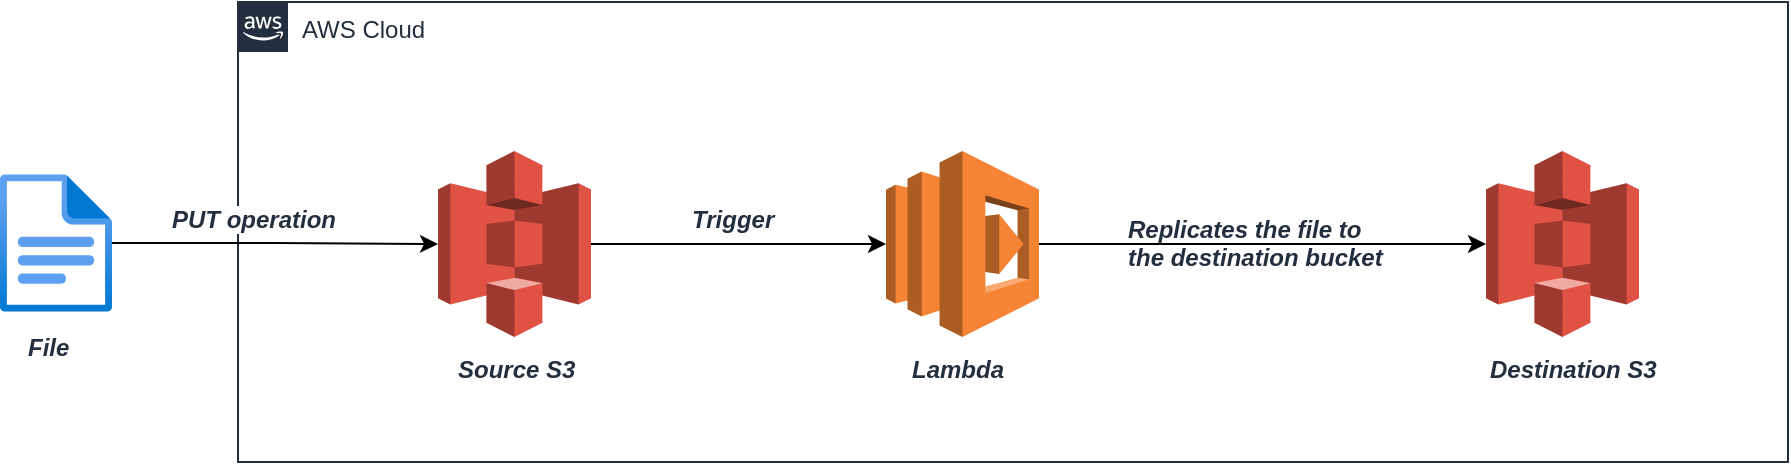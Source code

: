 <mxfile version="16.1.2" type="device"><diagram id="pn1ILGn4MoNRycm5Vb8k" name="Page-1"><mxGraphModel dx="1422" dy="865" grid="0" gridSize="10" guides="1" tooltips="1" connect="1" arrows="1" fold="1" page="0" pageScale="1" pageWidth="1169" pageHeight="827" math="0" shadow="0"><root><mxCell id="0"/><mxCell id="1" parent="0"/><mxCell id="5Iuz0V-mRbNRXlJCeppE-6" style="edgeStyle=orthogonalEdgeStyle;rounded=0;orthogonalLoop=1;jettySize=auto;html=1;entryX=0;entryY=0.5;entryDx=0;entryDy=0;entryPerimeter=0;" edge="1" parent="1" source="5Iuz0V-mRbNRXlJCeppE-3" target="5Iuz0V-mRbNRXlJCeppE-5"><mxGeometry relative="1" as="geometry"/></mxCell><mxCell id="5Iuz0V-mRbNRXlJCeppE-3" value="" style="outlineConnect=0;dashed=0;verticalLabelPosition=bottom;verticalAlign=top;align=center;html=1;shape=mxgraph.aws3.s3;fillColor=#E05243;gradientColor=none;" vertex="1" parent="1"><mxGeometry x="474" y="397.5" width="76.5" height="93" as="geometry"/></mxCell><mxCell id="5Iuz0V-mRbNRXlJCeppE-4" value="" style="outlineConnect=0;dashed=0;verticalLabelPosition=bottom;verticalAlign=top;align=center;html=1;shape=mxgraph.aws3.s3;fillColor=#E05243;gradientColor=none;" vertex="1" parent="1"><mxGeometry x="998" y="397.5" width="76.5" height="93" as="geometry"/></mxCell><mxCell id="5Iuz0V-mRbNRXlJCeppE-7" style="edgeStyle=orthogonalEdgeStyle;rounded=0;orthogonalLoop=1;jettySize=auto;html=1;entryX=0;entryY=0.5;entryDx=0;entryDy=0;entryPerimeter=0;" edge="1" parent="1" source="5Iuz0V-mRbNRXlJCeppE-5" target="5Iuz0V-mRbNRXlJCeppE-4"><mxGeometry relative="1" as="geometry"/></mxCell><mxCell id="5Iuz0V-mRbNRXlJCeppE-5" value="" style="outlineConnect=0;dashed=0;verticalLabelPosition=bottom;verticalAlign=top;align=center;html=1;shape=mxgraph.aws3.lambda;fillColor=#F58534;gradientColor=none;" vertex="1" parent="1"><mxGeometry x="698" y="397.5" width="76.5" height="93" as="geometry"/></mxCell><mxCell id="5Iuz0V-mRbNRXlJCeppE-8" value="AWS Cloud" style="points=[[0,0],[0.25,0],[0.5,0],[0.75,0],[1,0],[1,0.25],[1,0.5],[1,0.75],[1,1],[0.75,1],[0.5,1],[0.25,1],[0,1],[0,0.75],[0,0.5],[0,0.25]];outlineConnect=0;gradientColor=none;html=1;whiteSpace=wrap;fontSize=12;fontStyle=0;container=0;pointerEvents=0;collapsible=0;recursiveResize=0;shape=mxgraph.aws4.group;grIcon=mxgraph.aws4.group_aws_cloud_alt;strokeColor=#232F3E;fillColor=none;verticalAlign=top;align=left;spacingLeft=30;fontColor=#232F3E;dashed=0;" vertex="1" parent="1"><mxGeometry x="374" y="323" width="775" height="230" as="geometry"/></mxCell><mxCell id="5Iuz0V-mRbNRXlJCeppE-14" style="edgeStyle=orthogonalEdgeStyle;rounded=0;orthogonalLoop=1;jettySize=auto;html=1;" edge="1" parent="1" source="5Iuz0V-mRbNRXlJCeppE-13" target="5Iuz0V-mRbNRXlJCeppE-3"><mxGeometry relative="1" as="geometry"/></mxCell><mxCell id="5Iuz0V-mRbNRXlJCeppE-13" value="" style="aspect=fixed;html=1;points=[];align=center;image;fontSize=12;image=img/lib/azure2/general/File.svg;" vertex="1" parent="1"><mxGeometry x="255" y="409" width="56.0" height="69" as="geometry"/></mxCell><mxCell id="5Iuz0V-mRbNRXlJCeppE-9" value="&lt;span style=&quot;color: rgb(35, 47, 62); font-family: helvetica; font-size: 12px; letter-spacing: normal; text-align: left; text-indent: 0px; text-transform: none; word-spacing: 0px; background-color: rgb(255, 255, 255); display: inline; float: none;&quot;&gt;Source S3&lt;/span&gt;" style="text;whiteSpace=wrap;html=1;fontStyle=3" vertex="1" parent="1"><mxGeometry x="481.5" y="493" width="61.5" height="28" as="geometry"/></mxCell><mxCell id="5Iuz0V-mRbNRXlJCeppE-10" value="&lt;span style=&quot;color: rgb(35 , 47 , 62) ; font-family: &amp;#34;helvetica&amp;#34; ; font-size: 12px ; letter-spacing: normal ; text-align: left ; text-indent: 0px ; text-transform: none ; word-spacing: 0px ; background-color: rgb(255 , 255 , 255) ; display: inline ; float: none&quot;&gt;Lambda&lt;/span&gt;" style="text;whiteSpace=wrap;html=1;fontStyle=3" vertex="1" parent="1"><mxGeometry x="708.62" y="493" width="55.25" height="28" as="geometry"/></mxCell><mxCell id="5Iuz0V-mRbNRXlJCeppE-11" value="&lt;span style=&quot;color: rgb(35 , 47 , 62) ; font-family: &amp;#34;helvetica&amp;#34; ; font-size: 12px ; letter-spacing: normal ; text-align: left ; text-indent: 0px ; text-transform: none ; word-spacing: 0px ; background-color: rgb(255 , 255 , 255) ; display: inline ; float: none&quot;&gt;Destination S3&lt;/span&gt;" style="text;whiteSpace=wrap;html=1;fontStyle=3" vertex="1" parent="1"><mxGeometry x="998" y="493" width="94.5" height="28" as="geometry"/></mxCell><mxCell id="5Iuz0V-mRbNRXlJCeppE-12" value="&lt;span style=&quot;color: rgb(35 , 47 , 62) ; font-family: &amp;#34;helvetica&amp;#34; ; font-size: 12px ; letter-spacing: normal ; text-align: left ; text-indent: 0px ; text-transform: none ; word-spacing: 0px ; background-color: rgb(255 , 255 , 255) ; display: inline ; float: none&quot;&gt;Trigger&lt;/span&gt;" style="text;whiteSpace=wrap;html=1;fontStyle=3" vertex="1" parent="1"><mxGeometry x="599" y="418" width="51.5" height="28" as="geometry"/></mxCell><mxCell id="5Iuz0V-mRbNRXlJCeppE-15" value="&lt;font color=&quot;#232f3e&quot; face=&quot;helvetica&quot;&gt;Replicates the file to the destination bucket&lt;/font&gt;" style="text;whiteSpace=wrap;html=1;fontStyle=3" vertex="1" parent="1"><mxGeometry x="817" y="423.25" width="138.5" height="40.5" as="geometry"/></mxCell><mxCell id="5Iuz0V-mRbNRXlJCeppE-16" value="&lt;span style=&quot;color: rgb(35 , 47 , 62) ; font-family: &amp;#34;helvetica&amp;#34; ; font-size: 12px ; letter-spacing: normal ; text-align: left ; text-indent: 0px ; text-transform: none ; word-spacing: 0px ; background-color: rgb(255 , 255 , 255) ; display: inline ; float: none&quot;&gt;File&lt;/span&gt;" style="text;whiteSpace=wrap;html=1;fontStyle=3" vertex="1" parent="1"><mxGeometry x="267.12" y="482" width="31.75" height="28" as="geometry"/></mxCell><mxCell id="5Iuz0V-mRbNRXlJCeppE-17" value="&lt;span style=&quot;color: rgb(35 , 47 , 62) ; font-family: &amp;#34;helvetica&amp;#34; ; font-size: 12px ; letter-spacing: normal ; text-align: left ; text-indent: 0px ; text-transform: none ; word-spacing: 0px ; background-color: rgb(255 , 255 , 255) ; display: inline ; float: none&quot;&gt;PUT operation&lt;/span&gt;" style="text;whiteSpace=wrap;html=1;fontStyle=3" vertex="1" parent="1"><mxGeometry x="339" y="418" width="91" height="28" as="geometry"/></mxCell></root></mxGraphModel></diagram></mxfile>